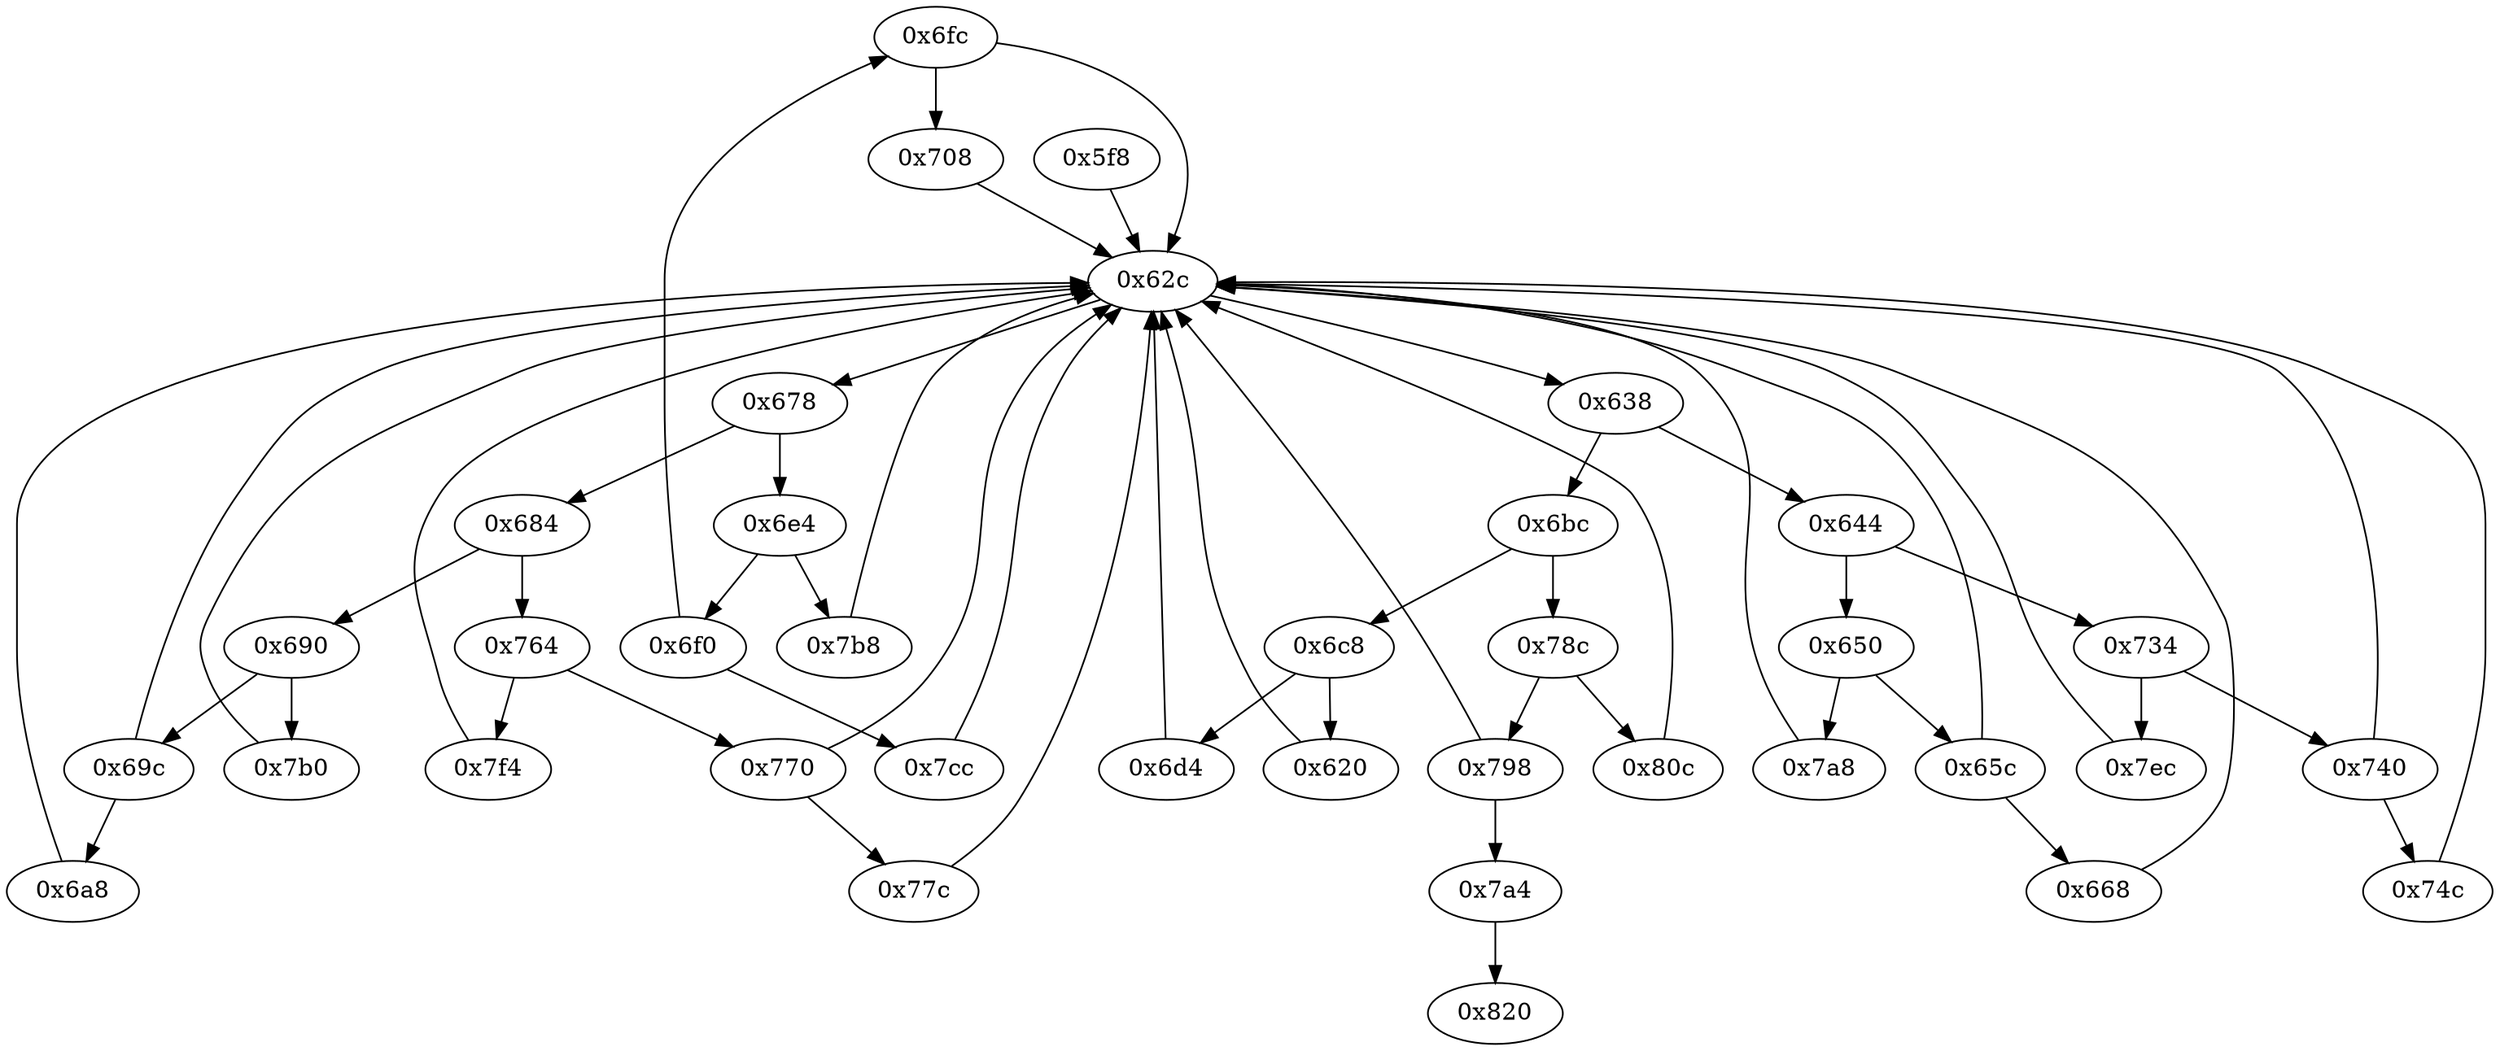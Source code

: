 strict digraph "" {
	"0x6fc"	 [opcode="[u'ldr', u'cmp', u'b']"];
	"0x62c"	 [opcode="[u'ldr', u'cmp', u'b']"];
	"0x6fc" -> "0x62c";
	"0x708"	 [opcode="[u'ldr', u'str', u'str', u'ldr', u'ldrb', u'ldr', u'ldr', u'ldr', u'cmp', u'mov', u'b']"];
	"0x6fc" -> "0x708";
	"0x684"	 [opcode="[u'ldr', u'cmp', u'b']"];
	"0x690"	 [opcode="[u'ldr', u'cmp', u'b']"];
	"0x684" -> "0x690";
	"0x764"	 [opcode="[u'ldr', u'cmp', u'b']"];
	"0x684" -> "0x764";
	"0x7a4"	 [opcode="[u'b']"];
	"0x820"	 [opcode="[u'mov', u'sub', u'pop']"];
	"0x7a4" -> "0x820";
	"0x7a8"	 [opcode="[u'ldr', u'b']"];
	"0x7a8" -> "0x62c";
	"0x6a8"	 [opcode="[u'ldr', u'add', u'str', u'ldr', u'b']"];
	"0x6a8" -> "0x62c";
	"0x740"	 [opcode="[u'ldr', u'cmp', u'b']"];
	"0x74c"	 [opcode="[u'ldr', u'ldr', u'add', u'str', u'ldr', u'b']"];
	"0x740" -> "0x74c";
	"0x740" -> "0x62c";
	"0x69c"	 [opcode="[u'ldr', u'cmp', u'b']"];
	"0x69c" -> "0x6a8";
	"0x69c" -> "0x62c";
	"0x6c8"	 [opcode="[u'ldr', u'cmp', u'b']"];
	"0x6d4"	 [opcode="[u'mov', u'mov', u'mov', u'b']"];
	"0x6c8" -> "0x6d4";
	"0x620"	 [opcode="[u'ldr', u'cmp', u'ldr']"];
	"0x6c8" -> "0x620";
	"0x650"	 [opcode="[u'ldr', u'cmp', u'b']"];
	"0x650" -> "0x7a8";
	"0x65c"	 [opcode="[u'ldr', u'cmp', u'b']"];
	"0x650" -> "0x65c";
	"0x6e4"	 [opcode="[u'ldr', u'cmp', u'b']"];
	"0x7b8"	 [opcode="[u'ldr', u'ldr', u'add', u'mov', u'b']"];
	"0x6e4" -> "0x7b8";
	"0x6f0"	 [opcode="[u'ldr', u'cmp', u'b']"];
	"0x6e4" -> "0x6f0";
	"0x678"	 [opcode="[u'ldr', u'cmp', u'b']"];
	"0x678" -> "0x684";
	"0x678" -> "0x6e4";
	"0x734"	 [opcode="[u'ldr', u'cmp', u'b']"];
	"0x734" -> "0x740";
	"0x7ec"	 [opcode="[u'ldr', u'b']"];
	"0x734" -> "0x7ec";
	"0x74c" -> "0x62c";
	"0x62c" -> "0x678";
	"0x638"	 [opcode="[u'ldr', u'cmp', u'b']"];
	"0x62c" -> "0x638";
	"0x6bc"	 [opcode="[u'ldr', u'cmp', u'b']"];
	"0x638" -> "0x6bc";
	"0x644"	 [opcode="[u'ldr', u'cmp', u'b']"];
	"0x638" -> "0x644";
	"0x770"	 [opcode="[u'ldr', u'cmp', u'b']"];
	"0x770" -> "0x62c";
	"0x77c"	 [opcode="[u'ldr', u'mov', u'mov', u'b']"];
	"0x770" -> "0x77c";
	"0x6bc" -> "0x6c8";
	"0x78c"	 [opcode="[u'ldr', u'cmp', u'b']"];
	"0x6bc" -> "0x78c";
	"0x798"	 [opcode="[u'ldr', u'cmp', u'b']"];
	"0x798" -> "0x7a4";
	"0x798" -> "0x62c";
	"0x690" -> "0x69c";
	"0x7b0"	 [opcode="[u'ldr', u'b']"];
	"0x690" -> "0x7b0";
	"0x7cc"	 [opcode="[u'str', u'str', u'ldr', u'ldr', u'ldr', u'cmp', u'mov', u'b']"];
	"0x7cc" -> "0x62c";
	"0x7b8" -> "0x62c";
	"0x6f0" -> "0x6fc";
	"0x6f0" -> "0x7cc";
	"0x7b0" -> "0x62c";
	"0x78c" -> "0x798";
	"0x80c"	 [opcode="[u'ldr', u'mov', u'bl', u'ldr', u'b']"];
	"0x78c" -> "0x80c";
	"0x6d4" -> "0x62c";
	"0x764" -> "0x770";
	"0x7f4"	 [opcode="[u'ldr', u'ldr', u'add', u'str', u'ldr', u'b']"];
	"0x764" -> "0x7f4";
	"0x7f4" -> "0x62c";
	"0x77c" -> "0x62c";
	"0x668"	 [opcode="[u'ldr', u'ldr', u'mov', u'b']"];
	"0x668" -> "0x62c";
	"0x708" -> "0x62c";
	"0x644" -> "0x650";
	"0x644" -> "0x734";
	"0x5f8"	 [opcode="[u'push', u'add', u'sub', u'str', u'ldr', u'ldr', u'ldr', u'ldr', u'add', u'b']"];
	"0x5f8" -> "0x62c";
	"0x80c" -> "0x62c";
	"0x65c" -> "0x62c";
	"0x65c" -> "0x668";
	"0x620" -> "0x62c";
	"0x7ec" -> "0x62c";
}
